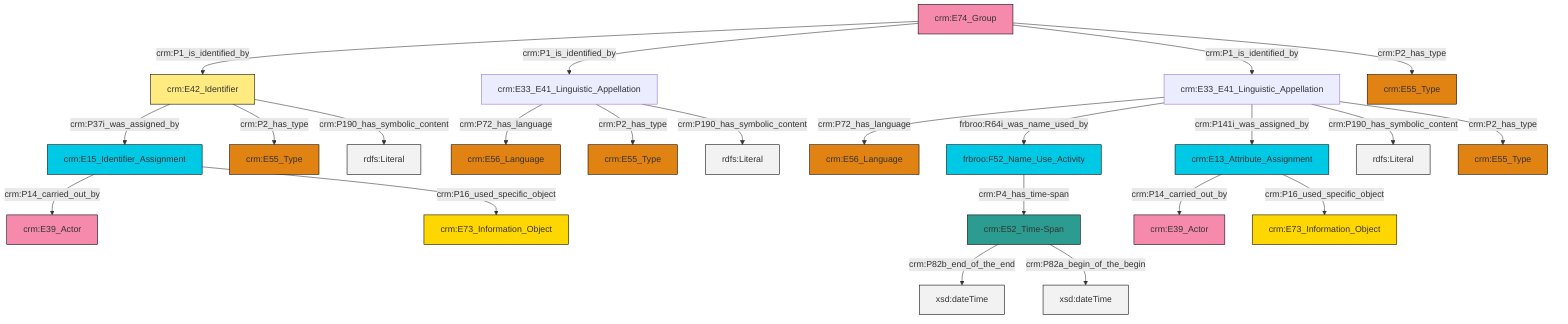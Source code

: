 graph TD
classDef Literal fill:#f2f2f2,stroke:#000000;
classDef CRM_Entity fill:#FFFFFF,stroke:#000000;
classDef Temporal_Entity fill:#00C9E6, stroke:#000000;
classDef Type fill:#E18312, stroke:#000000;
classDef Time-Span fill:#2C9C91, stroke:#000000;
classDef Appellation fill:#FFEB7F, stroke:#000000;
classDef Place fill:#008836, stroke:#000000;
classDef Persistent_Item fill:#B266B2, stroke:#000000;
classDef Conceptual_Object fill:#FFD700, stroke:#000000;
classDef Physical_Thing fill:#D2B48C, stroke:#000000;
classDef Actor fill:#f58aad, stroke:#000000;
classDef PC_Classes fill:#4ce600, stroke:#000000;
classDef Multi fill:#cccccc,stroke:#000000;

0["crm:E33_E41_Linguistic_Appellation"]:::Default -->|crm:P72_has_language| 1["crm:E56_Language"]:::Type
3["crm:E33_E41_Linguistic_Appellation"]:::Default -->|crm:P72_has_language| 4["crm:E56_Language"]:::Type
7["crm:E42_Identifier"]:::Appellation -->|crm:P37i_was_assigned_by| 8["crm:E15_Identifier_Assignment"]:::Temporal_Entity
9["crm:E13_Attribute_Assignment"]:::Temporal_Entity -->|crm:P14_carried_out_by| 10["crm:E39_Actor"]:::Actor
0["crm:E33_E41_Linguistic_Appellation"]:::Default -->|crm:P2_has_type| 12["crm:E55_Type"]:::Type
7["crm:E42_Identifier"]:::Appellation -->|crm:P2_has_type| 18["crm:E55_Type"]:::Type
8["crm:E15_Identifier_Assignment"]:::Temporal_Entity -->|crm:P14_carried_out_by| 5["crm:E39_Actor"]:::Actor
19["crm:E74_Group"]:::Actor -->|crm:P1_is_identified_by| 7["crm:E42_Identifier"]:::Appellation
7["crm:E42_Identifier"]:::Appellation -->|crm:P190_has_symbolic_content| 20[rdfs:Literal]:::Literal
9["crm:E13_Attribute_Assignment"]:::Temporal_Entity -->|crm:P16_used_specific_object| 24["crm:E73_Information_Object"]:::Conceptual_Object
8["crm:E15_Identifier_Assignment"]:::Temporal_Entity -->|crm:P16_used_specific_object| 27["crm:E73_Information_Object"]:::Conceptual_Object
16["frbroo:F52_Name_Use_Activity"]:::Temporal_Entity -->|crm:P4_has_time-span| 28["crm:E52_Time-Span"]:::Time-Span
28["crm:E52_Time-Span"]:::Time-Span -->|crm:P82b_end_of_the_end| 32[xsd:dateTime]:::Literal
3["crm:E33_E41_Linguistic_Appellation"]:::Default -->|frbroo:R64i_was_name_used_by| 16["frbroo:F52_Name_Use_Activity"]:::Temporal_Entity
3["crm:E33_E41_Linguistic_Appellation"]:::Default -->|crm:P141i_was_assigned_by| 9["crm:E13_Attribute_Assignment"]:::Temporal_Entity
19["crm:E74_Group"]:::Actor -->|crm:P1_is_identified_by| 0["crm:E33_E41_Linguistic_Appellation"]:::Default
19["crm:E74_Group"]:::Actor -->|crm:P1_is_identified_by| 3["crm:E33_E41_Linguistic_Appellation"]:::Default
3["crm:E33_E41_Linguistic_Appellation"]:::Default -->|crm:P190_has_symbolic_content| 37[rdfs:Literal]:::Literal
0["crm:E33_E41_Linguistic_Appellation"]:::Default -->|crm:P190_has_symbolic_content| 39[rdfs:Literal]:::Literal
28["crm:E52_Time-Span"]:::Time-Span -->|crm:P82a_begin_of_the_begin| 40[xsd:dateTime]:::Literal
19["crm:E74_Group"]:::Actor -->|crm:P2_has_type| 33["crm:E55_Type"]:::Type
3["crm:E33_E41_Linguistic_Appellation"]:::Default -->|crm:P2_has_type| 30["crm:E55_Type"]:::Type
